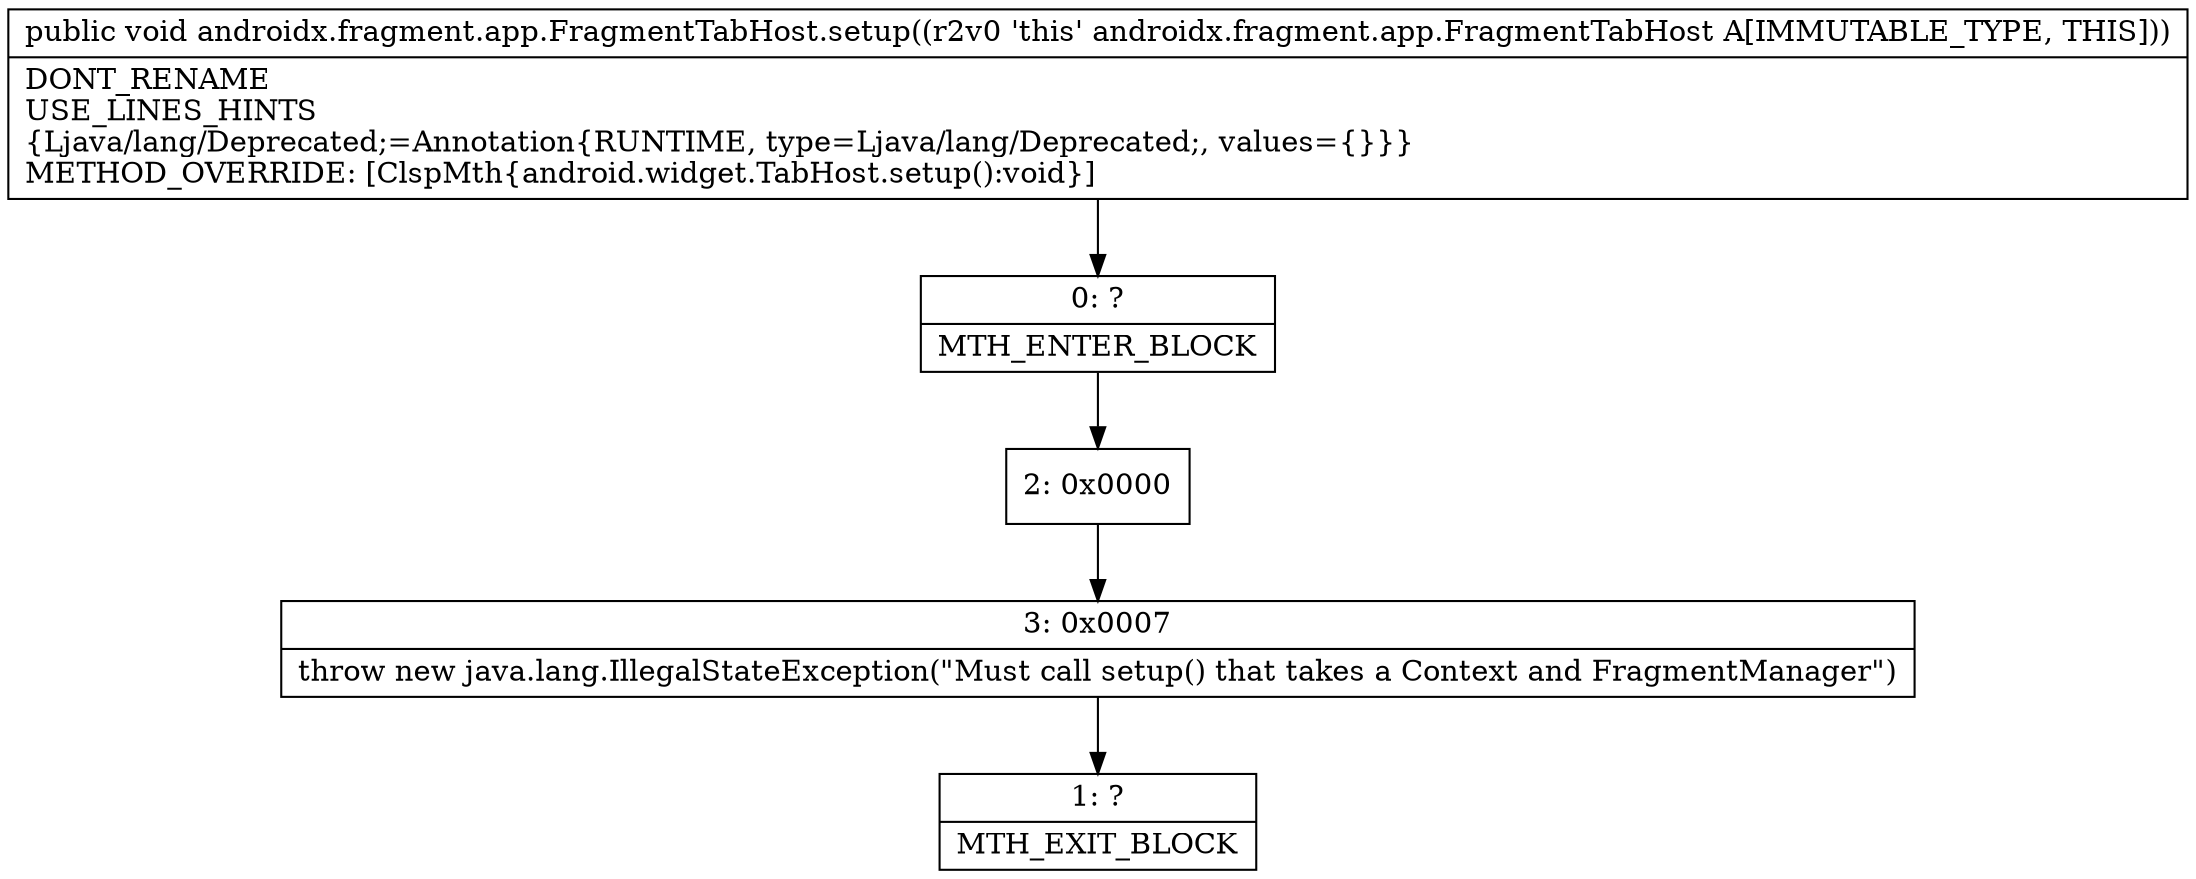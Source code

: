 digraph "CFG forandroidx.fragment.app.FragmentTabHost.setup()V" {
Node_0 [shape=record,label="{0\:\ ?|MTH_ENTER_BLOCK\l}"];
Node_2 [shape=record,label="{2\:\ 0x0000}"];
Node_3 [shape=record,label="{3\:\ 0x0007|throw new java.lang.IllegalStateException(\"Must call setup() that takes a Context and FragmentManager\")\l}"];
Node_1 [shape=record,label="{1\:\ ?|MTH_EXIT_BLOCK\l}"];
MethodNode[shape=record,label="{public void androidx.fragment.app.FragmentTabHost.setup((r2v0 'this' androidx.fragment.app.FragmentTabHost A[IMMUTABLE_TYPE, THIS]))  | DONT_RENAME\lUSE_LINES_HINTS\l\{Ljava\/lang\/Deprecated;=Annotation\{RUNTIME, type=Ljava\/lang\/Deprecated;, values=\{\}\}\}\lMETHOD_OVERRIDE: [ClspMth\{android.widget.TabHost.setup():void\}]\l}"];
MethodNode -> Node_0;Node_0 -> Node_2;
Node_2 -> Node_3;
Node_3 -> Node_1;
}

